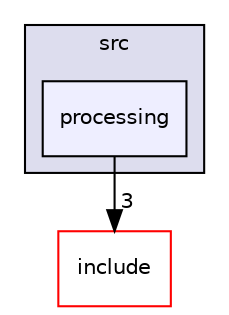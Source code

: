 digraph "src/processing" {
  compound=true
  node [ fontsize="10", fontname="Helvetica"];
  edge [ labelfontsize="10", labelfontname="Helvetica"];
  subgraph clusterdir_68267d1309a1af8e8297ef4c3efbcdba {
    graph [ bgcolor="#ddddee", pencolor="black", label="src" fontname="Helvetica", fontsize="10", URL="dir_68267d1309a1af8e8297ef4c3efbcdba.html"]
  dir_0a512cdfab597aff87e92947a97cc98a [shape=box, label="processing", style="filled", fillcolor="#eeeeff", pencolor="black", URL="dir_0a512cdfab597aff87e92947a97cc98a.html"];
  }
  dir_d44c64559bbebec7f509842c48db8b23 [shape=box label="include" fillcolor="white" style="filled" color="red" URL="dir_d44c64559bbebec7f509842c48db8b23.html"];
  dir_0a512cdfab597aff87e92947a97cc98a->dir_d44c64559bbebec7f509842c48db8b23 [headlabel="3", labeldistance=1.5 headhref="dir_000018_000000.html"];
}
